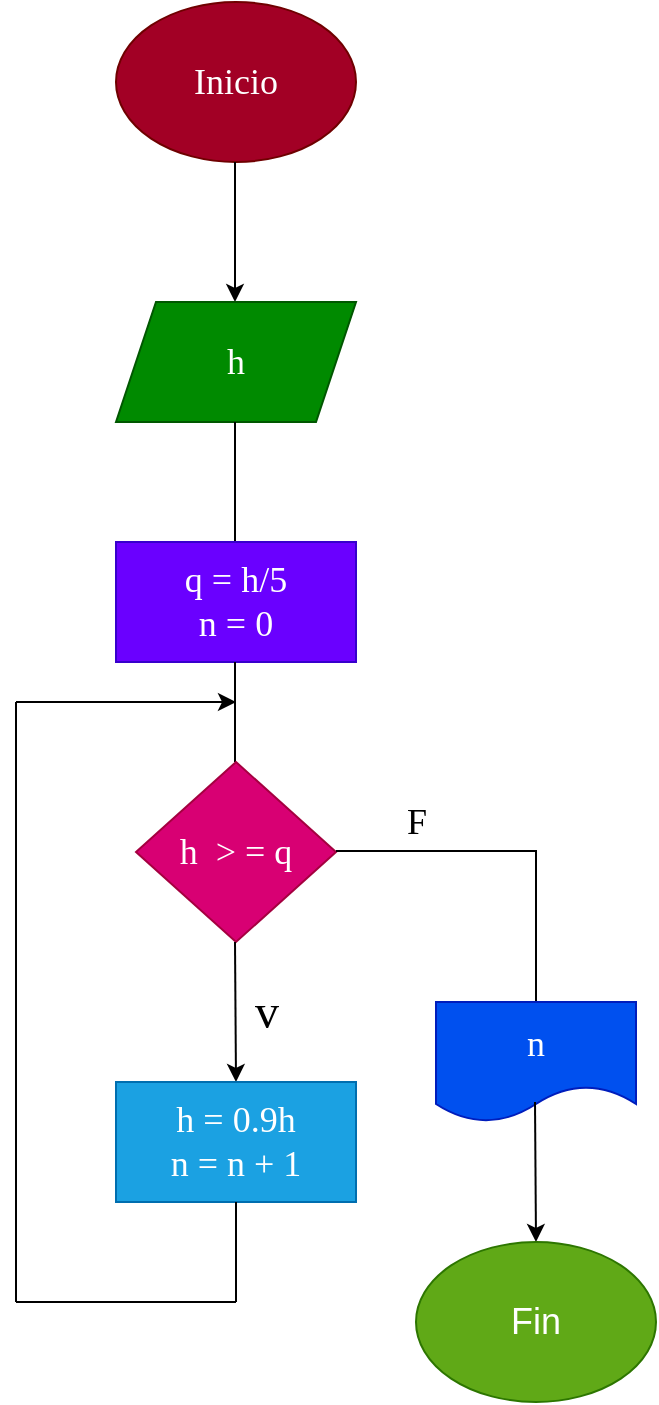 <mxfile>
    <diagram id="RYr1b_13jK-lJEY6zQy_" name="Página-1">
        <mxGraphModel dx="772" dy="461" grid="1" gridSize="10" guides="1" tooltips="1" connect="1" arrows="1" fold="1" page="1" pageScale="1" pageWidth="827" pageHeight="1169" math="0" shadow="0">
            <root>
                <mxCell id="0"/>
                <mxCell id="1" parent="0"/>
                <mxCell id="2" value="&lt;font face=&quot;Tahoma&quot;&gt;&lt;span style=&quot;font-size: 18px;&quot;&gt;Inicio&lt;/span&gt;&lt;/font&gt;" style="ellipse;whiteSpace=wrap;html=1;fillColor=#a20025;fontColor=#ffffff;strokeColor=#6F0000;" vertex="1" parent="1">
                    <mxGeometry x="240" y="60" width="120" height="80" as="geometry"/>
                </mxCell>
                <mxCell id="3" value="" style="endArrow=classic;html=1;" edge="1" parent="1">
                    <mxGeometry width="50" height="50" relative="1" as="geometry">
                        <mxPoint x="299.5" y="140" as="sourcePoint"/>
                        <mxPoint x="299.5" y="210" as="targetPoint"/>
                    </mxGeometry>
                </mxCell>
                <mxCell id="4" value="&lt;font face=&quot;Tahoma&quot;&gt;&lt;span style=&quot;font-size: 18px;&quot;&gt;h&lt;/span&gt;&lt;/font&gt;" style="shape=parallelogram;perimeter=parallelogramPerimeter;whiteSpace=wrap;html=1;fixedSize=1;fillColor=#008a00;fontColor=#ffffff;strokeColor=#005700;" vertex="1" parent="1">
                    <mxGeometry x="240" y="210" width="120" height="60" as="geometry"/>
                </mxCell>
                <mxCell id="5" value="" style="endArrow=none;html=1;" edge="1" parent="1">
                    <mxGeometry width="50" height="50" relative="1" as="geometry">
                        <mxPoint x="299.5" y="330" as="sourcePoint"/>
                        <mxPoint x="299.5" y="270" as="targetPoint"/>
                    </mxGeometry>
                </mxCell>
                <mxCell id="6" value="&lt;font face=&quot;Tahoma&quot;&gt;&lt;span style=&quot;font-size: 18px;&quot;&gt;q = h/5&lt;br&gt;n = 0&lt;br&gt;&lt;/span&gt;&lt;/font&gt;" style="rounded=0;whiteSpace=wrap;html=1;fillColor=#6a00ff;fontColor=#ffffff;strokeColor=#3700CC;" vertex="1" parent="1">
                    <mxGeometry x="240" y="330" width="120" height="60" as="geometry"/>
                </mxCell>
                <mxCell id="7" value="" style="endArrow=none;html=1;" edge="1" parent="1">
                    <mxGeometry width="50" height="50" relative="1" as="geometry">
                        <mxPoint x="299.5" y="440" as="sourcePoint"/>
                        <mxPoint x="299.5" y="390" as="targetPoint"/>
                    </mxGeometry>
                </mxCell>
                <mxCell id="8" value="&lt;font face=&quot;Tahoma&quot;&gt;&lt;span style=&quot;font-size: 18px;&quot;&gt;h&amp;nbsp; &amp;gt; = q&lt;/span&gt;&lt;/font&gt;" style="rhombus;whiteSpace=wrap;html=1;fillColor=#d80073;fontColor=#ffffff;strokeColor=#A50040;" vertex="1" parent="1">
                    <mxGeometry x="250" y="440" width="100" height="90" as="geometry"/>
                </mxCell>
                <mxCell id="9" value="" style="endArrow=classic;html=1;" edge="1" parent="1">
                    <mxGeometry width="50" height="50" relative="1" as="geometry">
                        <mxPoint x="299.5" y="530" as="sourcePoint"/>
                        <mxPoint x="300" y="600" as="targetPoint"/>
                    </mxGeometry>
                </mxCell>
                <mxCell id="10" value="&lt;font face=&quot;Tahoma&quot;&gt;&lt;span style=&quot;font-size: 18px;&quot;&gt;h = 0.9h&lt;br&gt;n = n + 1&lt;br&gt;&lt;/span&gt;&lt;/font&gt;" style="rounded=0;whiteSpace=wrap;html=1;fillColor=#1ba1e2;fontColor=#ffffff;strokeColor=#006EAF;" vertex="1" parent="1">
                    <mxGeometry x="240" y="600" width="120" height="60" as="geometry"/>
                </mxCell>
                <mxCell id="11" value="" style="endArrow=none;html=1;" edge="1" parent="1">
                    <mxGeometry width="50" height="50" relative="1" as="geometry">
                        <mxPoint x="300" y="710" as="sourcePoint"/>
                        <mxPoint x="300" y="660" as="targetPoint"/>
                    </mxGeometry>
                </mxCell>
                <mxCell id="12" value="" style="endArrow=none;html=1;" edge="1" parent="1">
                    <mxGeometry width="50" height="50" relative="1" as="geometry">
                        <mxPoint x="190" y="710" as="sourcePoint"/>
                        <mxPoint x="300" y="710" as="targetPoint"/>
                    </mxGeometry>
                </mxCell>
                <mxCell id="13" value="" style="endArrow=none;html=1;" edge="1" parent="1">
                    <mxGeometry width="50" height="50" relative="1" as="geometry">
                        <mxPoint x="190" y="710" as="sourcePoint"/>
                        <mxPoint x="190" y="410" as="targetPoint"/>
                    </mxGeometry>
                </mxCell>
                <mxCell id="14" value="" style="endArrow=classic;html=1;" edge="1" parent="1">
                    <mxGeometry width="50" height="50" relative="1" as="geometry">
                        <mxPoint x="190" y="410" as="sourcePoint"/>
                        <mxPoint x="300" y="410" as="targetPoint"/>
                    </mxGeometry>
                </mxCell>
                <mxCell id="15" value="" style="endArrow=none;html=1;" edge="1" parent="1">
                    <mxGeometry width="50" height="50" relative="1" as="geometry">
                        <mxPoint x="350" y="484.5" as="sourcePoint"/>
                        <mxPoint x="450" y="484.5" as="targetPoint"/>
                    </mxGeometry>
                </mxCell>
                <mxCell id="16" value="" style="endArrow=none;html=1;" edge="1" parent="1">
                    <mxGeometry width="50" height="50" relative="1" as="geometry">
                        <mxPoint x="450" y="560" as="sourcePoint"/>
                        <mxPoint x="450" y="484" as="targetPoint"/>
                    </mxGeometry>
                </mxCell>
                <mxCell id="17" value="&lt;font face=&quot;Tahoma&quot;&gt;&lt;span style=&quot;font-size: 18px;&quot;&gt;n&lt;/span&gt;&lt;/font&gt;" style="shape=document;whiteSpace=wrap;html=1;boundedLbl=1;direction=east;fillColor=#0050ef;fontColor=#ffffff;strokeColor=#001DBC;" vertex="1" parent="1">
                    <mxGeometry x="400" y="560" width="100" height="60" as="geometry"/>
                </mxCell>
                <mxCell id="18" value="" style="endArrow=classic;html=1;" edge="1" parent="1">
                    <mxGeometry width="50" height="50" relative="1" as="geometry">
                        <mxPoint x="449.5" y="610" as="sourcePoint"/>
                        <mxPoint x="450" y="680" as="targetPoint"/>
                    </mxGeometry>
                </mxCell>
                <mxCell id="19" value="&lt;span style=&quot;font-size: 18px;&quot;&gt;Fin&lt;/span&gt;" style="ellipse;whiteSpace=wrap;html=1;fillColor=#60a917;fontColor=#ffffff;strokeColor=#2D7600;" vertex="1" parent="1">
                    <mxGeometry x="390" y="680" width="120" height="80" as="geometry"/>
                </mxCell>
                <mxCell id="20" value="&lt;font face=&quot;Tahoma&quot;&gt;F&lt;/font&gt;" style="text;html=1;align=center;verticalAlign=middle;resizable=0;points=[];autosize=1;strokeColor=none;fillColor=none;fontSize=18;" vertex="1" parent="1">
                    <mxGeometry x="375" y="450" width="30" height="40" as="geometry"/>
                </mxCell>
                <mxCell id="21" value="&lt;font style=&quot;font-size: 24px;&quot;&gt;v&lt;/font&gt;" style="text;html=1;align=center;verticalAlign=middle;resizable=0;points=[];autosize=1;strokeColor=none;fillColor=none;fontSize=18;fontFamily=Tahoma;" vertex="1" parent="1">
                    <mxGeometry x="295" y="544.5" width="40" height="40" as="geometry"/>
                </mxCell>
            </root>
        </mxGraphModel>
    </diagram>
</mxfile>